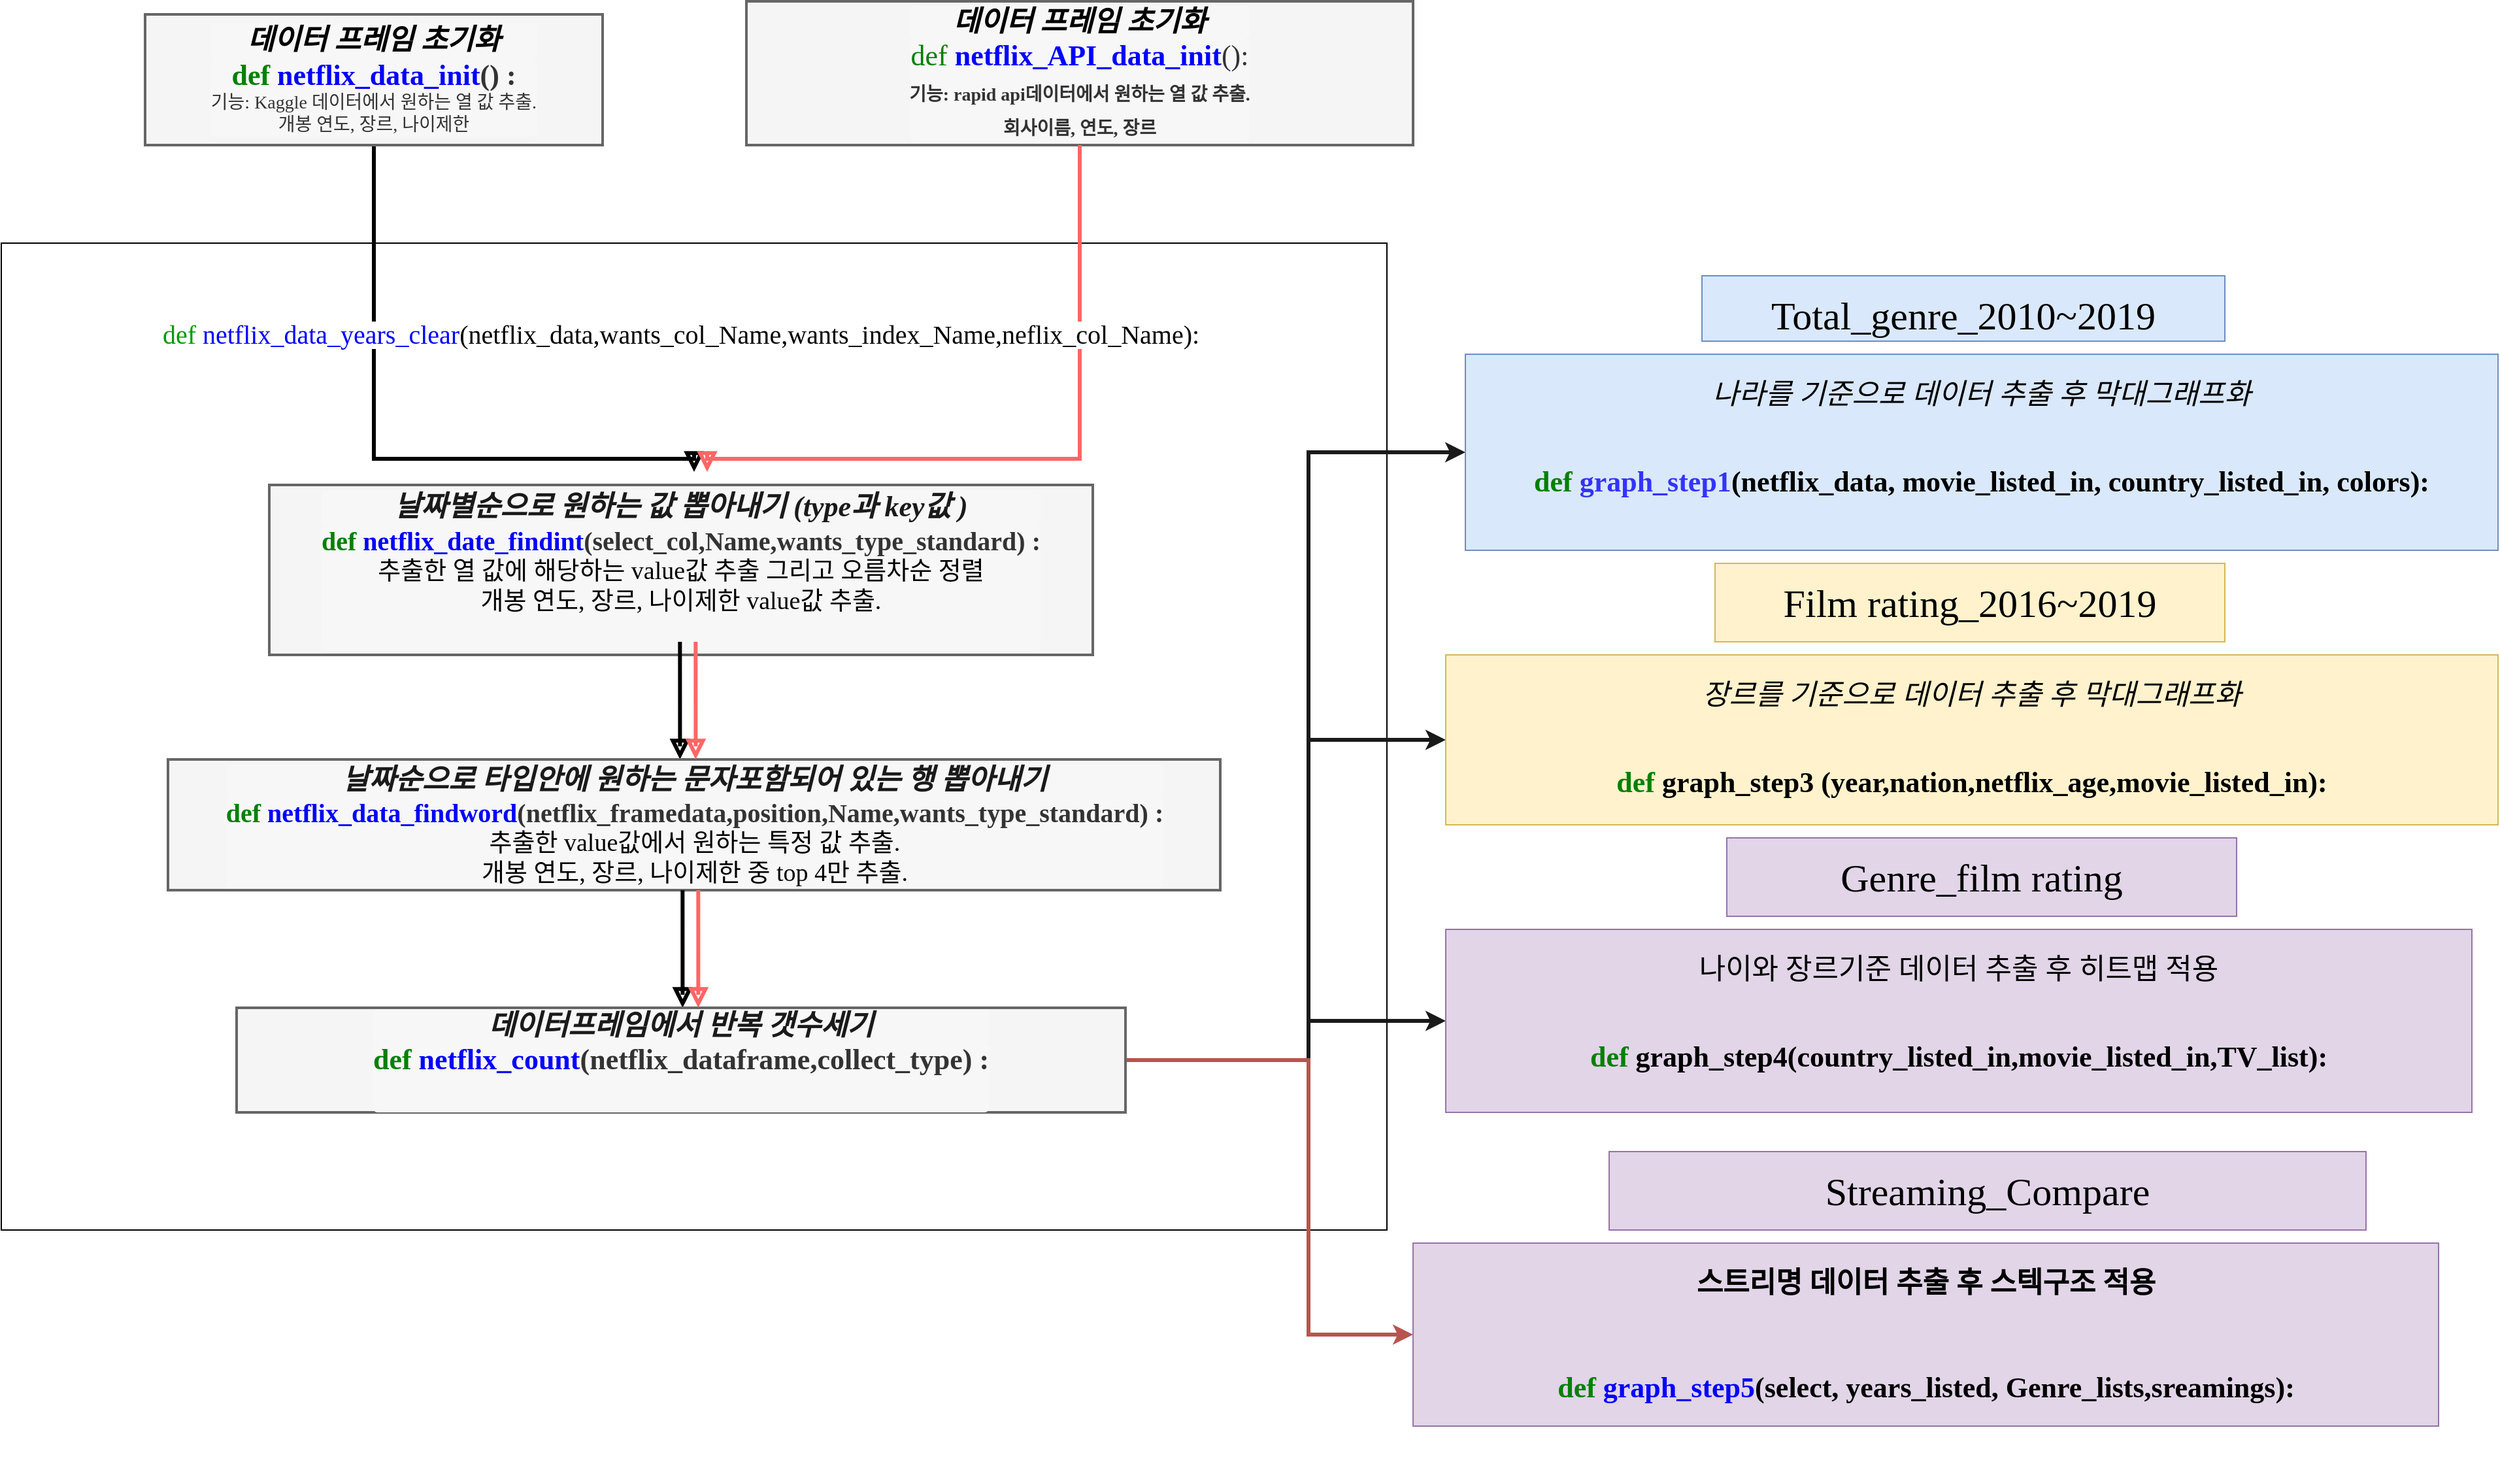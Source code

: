 <mxfile version="13.10.0" type="github">
  <diagram id="C5RBs43oDa-KdzZeNtuy" name="Page-1">
    <mxGraphModel dx="1950" dy="1880" grid="1" gridSize="10" guides="1" tooltips="1" connect="1" arrows="1" fold="1" page="1" pageScale="1" pageWidth="827" pageHeight="1169" math="0" shadow="0">
      <root>
        <mxCell id="WIyWlLk6GJQsqaUBKTNV-0" />
        <mxCell id="WIyWlLk6GJQsqaUBKTNV-1" parent="WIyWlLk6GJQsqaUBKTNV-0" />
        <mxCell id="mw83kt3SS6klAZHMBNV8-18" value="" style="rounded=0;whiteSpace=wrap;html=1;" parent="WIyWlLk6GJQsqaUBKTNV-1" vertex="1">
          <mxGeometry x="110" y="195" width="1060" height="755" as="geometry" />
        </mxCell>
        <mxCell id="WIyWlLk6GJQsqaUBKTNV-2" value="" style="rounded=0;html=1;jettySize=auto;orthogonalLoop=1;fontSize=11;endArrow=block;endFill=0;endSize=8;strokeWidth=3;shadow=0;labelBackgroundColor=none;edgeStyle=orthogonalEdgeStyle;fontFamily=Verdana;" parent="WIyWlLk6GJQsqaUBKTNV-1" source="WIyWlLk6GJQsqaUBKTNV-3" edge="1">
          <mxGeometry relative="1" as="geometry">
            <mxPoint x="640" y="370" as="targetPoint" />
            <Array as="points">
              <mxPoint x="640" y="360" />
            </Array>
          </mxGeometry>
        </mxCell>
        <mxCell id="WIyWlLk6GJQsqaUBKTNV-3" value="&lt;div style=&quot;margin-top: 0px ; margin-bottom: 0px ; padding: 0px ; font-size: 22px ; border-radius: 4px ; line-height: inherit ; word-break: break-all ; overflow-wrap: break-word ; background-color: rgb(247 , 247 , 247) ; border: none&quot;&gt;&lt;font color=&quot;#000000&quot;&gt;&lt;i&gt;데이터 프레임 초기화&lt;/i&gt;&lt;/font&gt;&lt;/div&gt;&lt;div style=&quot;margin-top: 0px ; margin-bottom: 0px ; padding: 0px ; font-size: 22px ; border-radius: 4px ; line-height: inherit ; word-break: break-all ; overflow-wrap: break-word ; background-color: rgb(247 , 247 , 247) ; border: none&quot;&gt;&lt;span class=&quot;c1&quot; style=&quot;margin: 0px ; padding: 0px ; font-style: italic ; font-size: 22px&quot;&gt;&lt;div style=&quot;margin-top: 0px ; margin-bottom: 0px ; padding: 0px ; color: rgb(51 , 51 , 51) ; border-radius: 4px ; line-height: inherit ; word-break: break-all ; overflow-wrap: break-word ; border: none ; font-style: normal ; font-size: 22px&quot;&gt;&lt;span class=&quot;k&quot; style=&quot;margin: 0px ; padding: 0px ; color: green ; font-size: 22px&quot;&gt;def&lt;/span&gt; &lt;span class=&quot;nf&quot; style=&quot;margin: 0px ; padding: 0px ; color: blue ; font-size: 22px&quot;&gt;netflix_data_init&lt;/span&gt;&lt;span class=&quot;p&quot; style=&quot;margin: 0px ; padding: 0px ; font-size: 22px&quot;&gt;()&lt;/span&gt; &lt;span class=&quot;p&quot; style=&quot;margin: 0px ; padding: 0px ; font-size: 22px&quot;&gt;:&lt;/span&gt;&lt;/div&gt;&lt;div style=&quot;color: rgb(51 , 51 , 51) ; margin-top: 0px ; margin-bottom: 0px ; padding: 0px ; border-radius: 4px ; line-height: inherit ; word-break: break-all ; overflow-wrap: break-word ; border: none ; font-style: normal ; font-size: 22px&quot;&gt;&lt;span class=&quot;p&quot; style=&quot;margin: 0px ; padding: 0px ; font-size: 22px&quot;&gt;&lt;div style=&quot;font-weight: normal ; margin-top: 0px ; margin-bottom: 0px ; padding: 0px ; font-size: 14px ; border-radius: 4px ; line-height: inherit ; word-break: break-all ; overflow-wrap: break-word ; border: none&quot;&gt;기능: Kaggle 데이터에서 원하는 열 값 추출.&lt;/div&gt;&lt;div style=&quot;font-weight: normal ; margin-top: 0px ; margin-bottom: 0px ; padding: 0px ; font-size: 14px ; border-radius: 4px ; line-height: inherit ; word-break: break-all ; overflow-wrap: break-word ; border: none&quot;&gt;개봉 연도, 장르, 나이제한&lt;/div&gt;&lt;/span&gt;&lt;/div&gt;&lt;/span&gt;&lt;/div&gt;" style="rounded=1;whiteSpace=wrap;html=1;fontSize=22;glass=0;strokeWidth=2;shadow=0;arcSize=0;fillColor=#f5f5f5;strokeColor=#666666;fontColor=#333333;fontStyle=1;fontFamily=Verdana;" parent="WIyWlLk6GJQsqaUBKTNV-1" vertex="1">
          <mxGeometry x="220" y="20" width="350" height="100" as="geometry" />
        </mxCell>
        <mxCell id="v4P511_lq6QHLKLVtvHj-0" value="&lt;h2 style=&quot;box-sizing: border-box; margin: 0px 0px 30px; padding: 0px; font-weight: normal; line-height: 47.5px; color: rgb(0, 0, 0); font-style: normal; font-stretch: normal; letter-spacing: normal; text-indent: 0px; text-transform: none; word-spacing: 0px; text-decoration: none;&quot;&gt;&lt;font style=&quot;font-size: 30px&quot;&gt;Total_genre_2010~2019&lt;/font&gt;&lt;/h2&gt;" style="text;whiteSpace=wrap;html=1;fillColor=#dae8fc;strokeColor=#6c8ebf;align=center;fontFamily=Verdana;" parent="WIyWlLk6GJQsqaUBKTNV-1" vertex="1">
          <mxGeometry x="1411" y="220" width="400" height="50" as="geometry" />
        </mxCell>
        <mxCell id="v4P511_lq6QHLKLVtvHj-3" value="&lt;div style=&quot;margin-top: 0px ; margin-bottom: 0px ; padding: 0px ; font-size: 22px ; border-radius: 4px ; line-height: inherit ; word-break: break-all ; overflow-wrap: break-word ; background-color: rgb(247 , 247 , 247) ; border: none&quot;&gt;&lt;font color=&quot;#1a1a1a&quot;&gt;&lt;span class=&quot;c1&quot; style=&quot;margin: 0px ; padding: 0px ; font-style: italic ; font-size: 22px&quot;&gt;날짜별순으로 원하는 값 뽑아내기 (type과 key값 )&lt;/span&gt;&lt;br style=&quot;font-size: 22px&quot;&gt;&lt;/font&gt;&lt;/div&gt;&lt;div style=&quot;margin-top: 0px ; margin-bottom: 0px ; padding: 0px ; font-size: 20px ; border-radius: 4px ; line-height: inherit ; word-break: break-all ; overflow-wrap: break-word ; background-color: rgb(247 , 247 , 247) ; border: none&quot;&gt;&lt;div style=&quot;margin-top: 0px ; margin-bottom: 0px ; padding: 0px ; border-radius: 4px ; line-height: inherit ; word-break: break-all ; overflow-wrap: break-word ; border: none&quot;&gt;&lt;span class=&quot;k&quot; style=&quot;margin: 0px ; padding: 0px ; color: green&quot;&gt;def&lt;/span&gt; &lt;span class=&quot;nf&quot; style=&quot;margin: 0px ; padding: 0px ; color: blue&quot;&gt;netflix_date_findint&lt;/span&gt;&lt;span class=&quot;p&quot; style=&quot;margin: 0px ; padding: 0px&quot;&gt;(&lt;/span&gt;&lt;span class=&quot;n&quot; style=&quot;margin: 0px ; padding: 0px&quot;&gt;select_col&lt;/span&gt;&lt;span class=&quot;p&quot; style=&quot;margin: 0px ; padding: 0px&quot;&gt;,&lt;/span&gt;&lt;span class=&quot;n&quot; style=&quot;margin: 0px ; padding: 0px&quot;&gt;Name,wants_type_standard&lt;/span&gt;&lt;span class=&quot;p&quot; style=&quot;margin: 0px ; padding: 0px&quot;&gt;)&lt;/span&gt; &lt;span class=&quot;p&quot; style=&quot;margin: 0px ; padding: 0px&quot;&gt;:&lt;/span&gt;&lt;br style=&quot;font-size: 22px&quot;&gt;&lt;/div&gt;&lt;div style=&quot;margin-top: 0px ; margin-bottom: 0px ; padding: 0px ; border-radius: 4px ; line-height: inherit ; word-break: break-all ; overflow-wrap: break-word ; border: none ; font-size: 22px&quot;&gt;&lt;span class=&quot;p&quot; style=&quot;margin: 0px ; padding: 0px ; font-size: 19px&quot;&gt;&lt;font color=&quot;#000000&quot; style=&quot;font-size: 19px&quot;&gt;&lt;div style=&quot;font-weight: normal ; margin-top: 0px ; margin-bottom: 0px ; padding: 0px ; border-radius: 4px ; line-height: inherit ; word-break: break-all ; overflow-wrap: break-word ; border: none&quot;&gt;&lt;span class=&quot;p&quot; style=&quot;margin: 0px ; padding: 0px&quot;&gt;추출한 열 값에 해당하는 value값 추출 그리고 오름차순 정렬&lt;/span&gt;&lt;/div&gt;&lt;div style=&quot;font-weight: normal ; margin-top: 0px ; margin-bottom: 0px ; padding: 0px ; border-radius: 4px ; line-height: inherit ; word-break: break-all ; overflow-wrap: break-word ; border: none&quot;&gt;&lt;span class=&quot;p&quot; style=&quot;margin: 0px ; padding: 0px&quot;&gt;개봉 연도, 장르, 나이제한 value값 추출.&lt;/span&gt;&lt;/div&gt;&lt;/font&gt;&lt;/span&gt;&lt;/div&gt;&lt;div style=&quot;color: rgb(51 , 51 , 51) ; font-size: 22px&quot;&gt;&lt;span class=&quot;p&quot; style=&quot;margin: 0px ; padding: 0px ; font-size: 22px&quot;&gt;&lt;br style=&quot;font-size: 22px&quot;&gt;&lt;/span&gt;&lt;/div&gt;&lt;/div&gt;" style="rounded=1;whiteSpace=wrap;html=1;fontSize=22;glass=0;strokeWidth=2;shadow=0;arcSize=0&#xa;;fillColor=#f5f5f5;strokeColor=#666666;fontColor=#333333;fontStyle=1;fontFamily=Verdana;" parent="WIyWlLk6GJQsqaUBKTNV-1" vertex="1">
          <mxGeometry x="315" y="380" width="630" height="130" as="geometry" />
        </mxCell>
        <mxCell id="v4P511_lq6QHLKLVtvHj-4" value="" style="rounded=0;html=1;jettySize=auto;orthogonalLoop=1;fontSize=11;endArrow=block;endFill=0;endSize=8;strokeWidth=3;shadow=0;labelBackgroundColor=none;edgeStyle=orthogonalEdgeStyle;fontFamily=Verdana;" parent="WIyWlLk6GJQsqaUBKTNV-1" edge="1">
          <mxGeometry relative="1" as="geometry">
            <mxPoint x="629.17" y="500" as="sourcePoint" />
            <mxPoint x="629.17" y="590" as="targetPoint" />
            <Array as="points">
              <mxPoint x="629.17" y="580" />
            </Array>
          </mxGeometry>
        </mxCell>
        <mxCell id="v4P511_lq6QHLKLVtvHj-5" value="&lt;div style=&quot;margin-top: 0px ; margin-bottom: 0px ; padding: 0px ; font-size: 22px ; border-radius: 4px ; line-height: inherit ; word-break: break-all ; overflow-wrap: break-word ; background-color: rgb(247 , 247 , 247) ; border: none&quot;&gt;&lt;span class=&quot;c1&quot; style=&quot;margin: 0px ; padding: 0px ; font-style: italic ; font-size: 22px&quot;&gt;&lt;font color=&quot;#1a1a1a&quot;&gt;날짜순으로 타입안에 원하는 문자포함되어 있는 행 뽑아내기&lt;/font&gt;&lt;/span&gt;&lt;br style=&quot;font-size: 22px&quot;&gt;&lt;/div&gt;&lt;div style=&quot;margin-top: 0px ; margin-bottom: 0px ; padding: 0px ; font-size: 20px ; border-radius: 4px ; line-height: inherit ; word-break: break-all ; overflow-wrap: break-word ; background-color: rgb(247 , 247 , 247) ; border: none&quot;&gt;&lt;div style=&quot;color: rgb(51 , 51 , 51) ; margin-top: 0px ; margin-bottom: 0px ; padding: 0px ; border-radius: 4px ; line-height: inherit ; word-break: break-all ; overflow-wrap: break-word ; border: none&quot;&gt;&lt;span class=&quot;k&quot; style=&quot;margin: 0px ; padding: 0px ; color: green&quot;&gt;def&lt;/span&gt; &lt;span class=&quot;nf&quot; style=&quot;margin: 0px ; padding: 0px ; color: blue&quot;&gt;netflix_data_findword&lt;/span&gt;&lt;span class=&quot;p&quot; style=&quot;margin: 0px ; padding: 0px&quot;&gt;(&lt;/span&gt;&lt;span class=&quot;n&quot; style=&quot;margin: 0px ; padding: 0px&quot;&gt;netflix_framedata&lt;/span&gt;&lt;span class=&quot;p&quot; style=&quot;margin: 0px ; padding: 0px&quot;&gt;,&lt;/span&gt;&lt;span class=&quot;n&quot; style=&quot;margin: 0px ; padding: 0px&quot;&gt;position&lt;/span&gt;&lt;span class=&quot;p&quot; style=&quot;margin: 0px ; padding: 0px&quot;&gt;,&lt;/span&gt;&lt;span class=&quot;n&quot; style=&quot;margin: 0px ; padding: 0px&quot;&gt;Name,wants_type_standard&lt;/span&gt;&lt;span class=&quot;p&quot; style=&quot;margin: 0px ; padding: 0px&quot;&gt;)&lt;/span&gt; &lt;span class=&quot;p&quot; style=&quot;margin: 0px ; padding: 0px&quot;&gt;:&lt;/span&gt;&lt;br style=&quot;font-size: 22px&quot;&gt;&lt;/div&gt;&lt;div style=&quot;font-size: 22px&quot;&gt;&lt;span class=&quot;p&quot; style=&quot;margin: 0px ; padding: 0px ; font-size: 22px&quot;&gt;&lt;div style=&quot;font-weight: normal ; margin-top: 0px ; margin-bottom: 0px ; padding: 0px ; font-size: 19px ; border-radius: 4px ; line-height: inherit ; word-break: break-all ; overflow-wrap: break-word ; border: none&quot;&gt;&lt;font color=&quot;#000000&quot; style=&quot;font-size: 19px&quot;&gt;&lt;div style=&quot;margin-top: 0px ; margin-bottom: 0px ; padding: 0px ; border-radius: 4px ; line-height: inherit ; word-break: break-all ; overflow-wrap: break-word ; border: none&quot;&gt;추출한 value값에서 원하는 특정 값 추출. &lt;/div&gt;&lt;div style=&quot;margin-top: 0px ; margin-bottom: 0px ; padding: 0px ; border-radius: 4px ; line-height: inherit ; word-break: break-all ; overflow-wrap: break-word ; border: none&quot;&gt;개봉 연도, 장르, 나이제한 중 top 4만 추출. &lt;/div&gt;&lt;/font&gt;&lt;/div&gt;&lt;/span&gt;&lt;/div&gt;&lt;/div&gt;" style="rounded=1;whiteSpace=wrap;html=1;fontSize=22;glass=0;strokeWidth=2;shadow=0;arcSize=0;fillColor=#f5f5f5;strokeColor=#666666;fontColor=#333333;fontStyle=1;fontFamily=Verdana;" parent="WIyWlLk6GJQsqaUBKTNV-1" vertex="1">
          <mxGeometry x="237.5" y="590" width="805" height="100" as="geometry" />
        </mxCell>
        <mxCell id="v4P511_lq6QHLKLVtvHj-6" value="" style="rounded=0;html=1;jettySize=auto;orthogonalLoop=1;fontSize=11;endArrow=block;endFill=0;endSize=8;strokeWidth=3;shadow=0;labelBackgroundColor=none;edgeStyle=orthogonalEdgeStyle;fontFamily=Verdana;" parent="WIyWlLk6GJQsqaUBKTNV-1" edge="1">
          <mxGeometry relative="1" as="geometry">
            <mxPoint x="631.17" y="690" as="sourcePoint" />
            <mxPoint x="631.17" y="780" as="targetPoint" />
            <Array as="points">
              <mxPoint x="631.17" y="770" />
            </Array>
          </mxGeometry>
        </mxCell>
        <mxCell id="hbJDEx1IGWLHkMpEqQxU-16" style="edgeStyle=orthogonalEdgeStyle;rounded=0;orthogonalLoop=1;jettySize=auto;html=1;entryX=0;entryY=0.5;entryDx=0;entryDy=0;strokeWidth=3;strokeColor=#1A1A1A;fontFamily=Verdana;" parent="WIyWlLk6GJQsqaUBKTNV-1" source="v4P511_lq6QHLKLVtvHj-7" target="hbJDEx1IGWLHkMpEqQxU-2" edge="1">
          <mxGeometry relative="1" as="geometry">
            <Array as="points">
              <mxPoint x="1110" y="820" />
              <mxPoint x="1110" y="355" />
            </Array>
          </mxGeometry>
        </mxCell>
        <mxCell id="hbJDEx1IGWLHkMpEqQxU-17" style="edgeStyle=orthogonalEdgeStyle;rounded=0;orthogonalLoop=1;jettySize=auto;html=1;entryX=0;entryY=0.5;entryDx=0;entryDy=0;strokeColor=#1A1A1A;strokeWidth=3;fontFamily=Verdana;" parent="WIyWlLk6GJQsqaUBKTNV-1" source="v4P511_lq6QHLKLVtvHj-7" target="hbJDEx1IGWLHkMpEqQxU-3" edge="1">
          <mxGeometry relative="1" as="geometry">
            <Array as="points">
              <mxPoint x="1110" y="820" />
              <mxPoint x="1110" y="575" />
            </Array>
          </mxGeometry>
        </mxCell>
        <mxCell id="hbJDEx1IGWLHkMpEqQxU-18" style="edgeStyle=orthogonalEdgeStyle;rounded=0;orthogonalLoop=1;jettySize=auto;html=1;strokeColor=#1A1A1A;strokeWidth=3;fontFamily=Verdana;" parent="WIyWlLk6GJQsqaUBKTNV-1" source="v4P511_lq6QHLKLVtvHj-7" target="hbJDEx1IGWLHkMpEqQxU-8" edge="1">
          <mxGeometry relative="1" as="geometry">
            <Array as="points">
              <mxPoint x="1110" y="820" />
              <mxPoint x="1110" y="790" />
            </Array>
          </mxGeometry>
        </mxCell>
        <mxCell id="hbJDEx1IGWLHkMpEqQxU-22" style="edgeStyle=orthogonalEdgeStyle;rounded=0;orthogonalLoop=1;jettySize=auto;html=1;entryX=0;entryY=0.5;entryDx=0;entryDy=0;strokeColor=#b85450;strokeWidth=3;fillColor=#f8cecc;fontFamily=Verdana;" parent="WIyWlLk6GJQsqaUBKTNV-1" source="v4P511_lq6QHLKLVtvHj-7" target="hbJDEx1IGWLHkMpEqQxU-21" edge="1">
          <mxGeometry relative="1" as="geometry">
            <Array as="points">
              <mxPoint x="1110" y="820" />
              <mxPoint x="1110" y="1030" />
            </Array>
          </mxGeometry>
        </mxCell>
        <mxCell id="v4P511_lq6QHLKLVtvHj-7" value="&lt;div style=&quot;margin-top: 0px ; margin-bottom: 0px ; padding: 0px ; font-size: 22px ; border-radius: 4px ; line-height: inherit ; word-break: break-all ; overflow-wrap: break-word ; background-color: rgb(247 , 247 , 247) ; border: none&quot;&gt;&lt;font color=&quot;#1a1a1a&quot;&gt;&lt;span class=&quot;c1&quot; style=&quot;margin: 0px ; padding: 0px ; font-style: italic ; font-size: 22px&quot;&gt;데이터프레임에서 반복 갯수세기&lt;/span&gt;&lt;br style=&quot;font-size: 22px&quot;&gt;&lt;/font&gt;&lt;/div&gt;&lt;div style=&quot;margin-top: 0px ; margin-bottom: 0px ; padding: 0px ; font-size: 22px ; border-radius: 4px ; line-height: inherit ; word-break: break-all ; overflow-wrap: break-word ; background-color: rgb(247 , 247 , 247) ; border: none&quot;&gt;&lt;div style=&quot;margin-top: 0px ; margin-bottom: 0px ; padding: 0px ; border-radius: 4px ; line-height: inherit ; word-break: break-all ; overflow-wrap: break-word ; border: none ; font-size: 22px&quot;&gt;&lt;span class=&quot;k&quot; style=&quot;margin: 0px ; padding: 0px ; color: green ; font-size: 22px&quot;&gt;def&lt;/span&gt; &lt;span class=&quot;nf&quot; style=&quot;margin: 0px ; padding: 0px ; color: blue ; font-size: 22px&quot;&gt;netflix_count&lt;/span&gt;&lt;span class=&quot;p&quot; style=&quot;margin: 0px ; padding: 0px ; font-size: 22px&quot;&gt;(&lt;/span&gt;&lt;span class=&quot;n&quot; style=&quot;margin: 0px ; padding: 0px ; font-size: 22px&quot;&gt;netflix_dataframe&lt;/span&gt;&lt;span class=&quot;p&quot; style=&quot;margin: 0px ; padding: 0px ; font-size: 22px&quot;&gt;,&lt;/span&gt;&lt;span class=&quot;n&quot; style=&quot;margin: 0px ; padding: 0px ; font-size: 22px&quot;&gt;collect_type&lt;/span&gt;&lt;span class=&quot;p&quot; style=&quot;margin: 0px ; padding: 0px ; font-size: 22px&quot;&gt;)&lt;/span&gt; &lt;span class=&quot;p&quot; style=&quot;margin: 0px ; padding: 0px ; font-size: 22px&quot;&gt;:&lt;/span&gt;&lt;br style=&quot;font-size: 22px&quot;&gt;&lt;/div&gt;&lt;div style=&quot;color: rgb(51 , 51 , 51) ; font-size: 22px&quot;&gt;&lt;span class=&quot;p&quot; style=&quot;margin: 0px ; padding: 0px ; font-size: 22px&quot;&gt;&lt;br style=&quot;font-size: 22px&quot;&gt;&lt;/span&gt;&lt;/div&gt;&lt;/div&gt;" style="rounded=1;whiteSpace=wrap;html=1;fontSize=22;glass=0;strokeWidth=2;shadow=0;arcSize=0;fillColor=#f5f5f5;strokeColor=#666666;fontColor=#333333;fontStyle=1;fontFamily=Verdana;" parent="WIyWlLk6GJQsqaUBKTNV-1" vertex="1">
          <mxGeometry x="290" y="780" width="680" height="80" as="geometry" />
        </mxCell>
        <mxCell id="hbJDEx1IGWLHkMpEqQxU-2" value="&lt;h2 style=&quot;box-sizing: border-box ; margin: 0px 0px 30px ; padding: 0px ; font-weight: normal ; line-height: 47.5px ; font-size: 22px ; font-stretch: normal&quot;&gt;&lt;i&gt;나라를 기준으로 데이터 추출 후 막대그래프화&lt;/i&gt;&lt;/h2&gt;&lt;div&gt;&lt;font style=&quot;font-size: 22px&quot;&gt;&lt;b&gt;&lt;span style=&quot;color: green&quot;&gt;def&lt;/span&gt;&amp;nbsp;&lt;font color=&quot;#3333ff&quot;&gt;graph_step1&lt;/font&gt;(netflix_data, movie_listed_in, country_listed_in, colors):&lt;/b&gt;&lt;/font&gt;&lt;/div&gt;" style="text;whiteSpace=wrap;html=1;fillColor=#dae8fc;strokeColor=#6c8ebf;align=center;fontFamily=Verdana;" parent="WIyWlLk6GJQsqaUBKTNV-1" vertex="1">
          <mxGeometry x="1230" y="280" width="790" height="150" as="geometry" />
        </mxCell>
        <mxCell id="hbJDEx1IGWLHkMpEqQxU-3" value="&lt;h2 style=&quot;box-sizing: border-box ; margin: 0px 0px 30px ; padding: 0px ; font-weight: normal ; line-height: 47.5px ; font-size: 22px ; font-stretch: normal&quot;&gt;&lt;i&gt;장르를 기준으로 데이터 추출 후 막대그래프화&lt;/i&gt;&lt;/h2&gt;&lt;div&gt;&lt;b style=&quot;font-size: 22px&quot;&gt;&lt;span style=&quot;color: green&quot;&gt;def&lt;/span&gt;&amp;nbsp;&lt;/b&gt;&lt;b style=&quot;font-size: 22px&quot;&gt;&lt;font&gt;graph_step3&lt;/font&gt;&lt;/b&gt;&lt;b style=&quot;font-size: 22px&quot;&gt;&amp;nbsp;(year,nation,netflix_age,movie_listed_in):&lt;/b&gt;&lt;i&gt;&lt;br&gt;&lt;/i&gt;&lt;/div&gt;" style="text;whiteSpace=wrap;html=1;fillColor=#fff2cc;strokeColor=#d6b656;align=center;fontFamily=Verdana;" parent="WIyWlLk6GJQsqaUBKTNV-1" vertex="1">
          <mxGeometry x="1215" y="510" width="805" height="130" as="geometry" />
        </mxCell>
        <mxCell id="hbJDEx1IGWLHkMpEqQxU-4" value="&lt;h2 style=&quot;box-sizing: border-box; margin: 0px 0px 30px; padding: 0px; font-weight: normal; line-height: 47.5px; color: rgb(0, 0, 0); font-style: normal; font-stretch: normal; letter-spacing: normal; text-indent: 0px; text-transform: none; word-spacing: 0px; text-decoration: none;&quot;&gt;&lt;font style=&quot;font-size: 30px&quot;&gt;Film rating_2016~2019&lt;/font&gt;&lt;/h2&gt;" style="text;whiteSpace=wrap;html=1;fillColor=#fff2cc;strokeColor=#d6b656;align=center;fontFamily=Verdana;" parent="WIyWlLk6GJQsqaUBKTNV-1" vertex="1">
          <mxGeometry x="1421" y="440" width="390" height="60" as="geometry" />
        </mxCell>
        <mxCell id="hbJDEx1IGWLHkMpEqQxU-5" value="&lt;h2 style=&quot;box-sizing: border-box; margin: 0px 0px 30px; padding: 0px; font-weight: normal; line-height: 47.5px; color: rgb(0, 0, 0); font-style: normal; font-stretch: normal; letter-spacing: normal; text-indent: 0px; text-transform: none; word-spacing: 0px; text-decoration: none;&quot;&gt;&lt;span style=&quot;font-size: 30px&quot;&gt;Genre_film rating&lt;/span&gt;&lt;/h2&gt;" style="text;whiteSpace=wrap;html=1;fillColor=#e1d5e7;strokeColor=#9673a6;align=center;fontFamily=Verdana;" parent="WIyWlLk6GJQsqaUBKTNV-1" vertex="1">
          <mxGeometry x="1430" y="650" width="390" height="60" as="geometry" />
        </mxCell>
        <mxCell id="hbJDEx1IGWLHkMpEqQxU-6" style="edgeStyle=orthogonalEdgeStyle;rounded=0;orthogonalLoop=1;jettySize=auto;html=1;exitX=0.5;exitY=1;exitDx=0;exitDy=0;fontFamily=Verdana;" parent="WIyWlLk6GJQsqaUBKTNV-1" source="hbJDEx1IGWLHkMpEqQxU-3" target="hbJDEx1IGWLHkMpEqQxU-3" edge="1">
          <mxGeometry relative="1" as="geometry" />
        </mxCell>
        <mxCell id="hbJDEx1IGWLHkMpEqQxU-8" value="&lt;h2 style=&quot;box-sizing: border-box ; margin: 0px 0px 30px ; padding: 0px ; font-weight: normal ; line-height: 47.5px ; color: rgb(0 , 0 , 0) ; font-style: normal ; font-stretch: normal ; letter-spacing: normal ; text-indent: 0px ; text-transform: none ; word-spacing: 0px ; text-decoration: none ; font-size: 22px&quot;&gt;나이와 장르기준 데이터 추출 후 히트맵 적용&lt;/h2&gt;&lt;b&gt;&lt;span style=&quot;font-size: 22px&quot;&gt;&lt;span style=&quot;color: green&quot;&gt;def&amp;nbsp;&lt;/span&gt;&lt;/span&gt;&lt;/b&gt;&lt;b style=&quot;font-size: 22px&quot;&gt;&lt;font&gt;graph_step4(country_listed_in,movie_listed_in,TV_list)&lt;/font&gt;&lt;/b&gt;&lt;b&gt;&lt;span style=&quot;font-size: 22px&quot;&gt;:&lt;/span&gt;&lt;span style=&quot;font-size: 22px&quot;&gt;&lt;span style=&quot;color: green&quot;&gt;&lt;br&gt;&lt;/span&gt;&lt;/span&gt;&lt;/b&gt;&lt;div&gt;&lt;br&gt;&lt;/div&gt;" style="text;whiteSpace=wrap;html=1;fillColor=#e1d5e7;strokeColor=#9673a6;align=center;fontFamily=Verdana;" parent="WIyWlLk6GJQsqaUBKTNV-1" vertex="1">
          <mxGeometry x="1215" y="720" width="785" height="140" as="geometry" />
        </mxCell>
        <mxCell id="hbJDEx1IGWLHkMpEqQxU-10" value="&lt;div style=&quot;margin-top: 0px ; margin-bottom: 0px ; padding: 0px ; font-size: 22px ; border-radius: 4px ; line-height: inherit ; word-break: break-all ; overflow-wrap: break-word ; background-color: rgb(247 , 247 , 247) ; border: none&quot;&gt;&lt;font color=&quot;#000000&quot;&gt;&lt;i&gt;데이터 프레임 초기화&lt;/i&gt;&lt;/font&gt;&lt;/div&gt;&lt;div style=&quot;margin-top: 0px ; margin-bottom: 0px ; padding: 0px ; border-radius: 4px ; line-height: inherit ; word-break: break-all ; overflow-wrap: break-word ; background-color: rgb(247 , 247 , 247) ; border: none&quot;&gt;&lt;span class=&quot;c1&quot; style=&quot;margin: 0px ; padding: 0px ; font-style: italic&quot;&gt;&lt;div style=&quot;margin-top: 0px ; margin-bottom: 0px ; padding: 0px ; color: rgb(51 , 51 , 51) ; border-radius: 4px ; line-height: inherit ; word-break: break-all ; overflow-wrap: break-word ; border: none ; font-style: normal&quot;&gt;&lt;div style=&quot;font-size: 22px ; margin-top: 0px ; margin-bottom: 0px ; padding: 0px ; border-radius: 4px ; line-height: inherit ; word-break: break-all ; overflow-wrap: break-word ; border: none&quot;&gt;&lt;span class=&quot;k&quot; style=&quot;font-weight: normal ; margin: 0px ; padding: 0px ; color: green&quot;&gt;def&lt;/span&gt;&lt;span style=&quot;font-weight: normal&quot;&gt; &lt;/span&gt;&lt;span class=&quot;nf&quot; style=&quot;margin: 0px ; padding: 0px ; color: blue&quot;&gt;netflix_API_data_init&lt;/span&gt;&lt;span class=&quot;p&quot; style=&quot;font-weight: normal ; margin: 0px ; padding: 0px&quot;&gt;():&lt;/span&gt;&lt;span style=&quot;font-weight: normal&quot;&gt;&lt;br&gt;&lt;/span&gt;&lt;/div&gt;&lt;div&gt;&lt;span class=&quot;p&quot; style=&quot;margin: 0px ; padding: 0px&quot;&gt;&lt;font style=&quot;font-size: 14px&quot;&gt;기능: rapid api데이터에서 원하는 열 값 추출.&lt;/font&gt;&lt;/span&gt;&lt;/div&gt;&lt;div&gt;&lt;span class=&quot;p&quot; style=&quot;margin: 0px ; padding: 0px&quot;&gt;&lt;font style=&quot;font-size: 14px&quot;&gt;회사이름, 연도, 장르&lt;/font&gt;&lt;/span&gt;&lt;/div&gt;&lt;/div&gt;&lt;/span&gt;&lt;/div&gt;" style="rounded=1;whiteSpace=wrap;html=1;fontSize=22;glass=0;strokeWidth=2;shadow=0;arcSize=0;fillColor=#f5f5f5;strokeColor=#666666;fontStyle=1;fontColor=#333333;fontFamily=Verdana;" parent="WIyWlLk6GJQsqaUBKTNV-1" vertex="1">
          <mxGeometry x="680" y="10" width="510" height="110" as="geometry" />
        </mxCell>
        <mxCell id="hbJDEx1IGWLHkMpEqQxU-11" value="" style="rounded=0;html=1;jettySize=auto;orthogonalLoop=1;fontSize=11;endArrow=block;endFill=0;endSize=8;strokeWidth=3;shadow=0;labelBackgroundColor=none;edgeStyle=orthogonalEdgeStyle;exitX=0.5;exitY=1;exitDx=0;exitDy=0;strokeColor=#FF6666;fontFamily=Verdana;" parent="WIyWlLk6GJQsqaUBKTNV-1" source="hbJDEx1IGWLHkMpEqQxU-10" edge="1">
          <mxGeometry relative="1" as="geometry">
            <mxPoint x="650" y="370" as="targetPoint" />
            <Array as="points">
              <mxPoint x="935" y="360" />
              <mxPoint x="650" y="360" />
            </Array>
            <mxPoint x="405" y="300" as="sourcePoint" />
          </mxGeometry>
        </mxCell>
        <mxCell id="hbJDEx1IGWLHkMpEqQxU-13" value="" style="rounded=0;html=1;jettySize=auto;orthogonalLoop=1;fontSize=11;endArrow=block;endFill=0;endSize=8;strokeWidth=3;shadow=0;labelBackgroundColor=none;edgeStyle=orthogonalEdgeStyle;strokeColor=#FF6666;fontFamily=Verdana;" parent="WIyWlLk6GJQsqaUBKTNV-1" edge="1">
          <mxGeometry relative="1" as="geometry">
            <mxPoint x="641.17" y="500" as="sourcePoint" />
            <mxPoint x="641.17" y="590" as="targetPoint" />
            <Array as="points">
              <mxPoint x="641.17" y="580" />
            </Array>
          </mxGeometry>
        </mxCell>
        <mxCell id="hbJDEx1IGWLHkMpEqQxU-15" value="" style="rounded=0;html=1;jettySize=auto;orthogonalLoop=1;fontSize=11;endArrow=block;endFill=0;endSize=8;strokeWidth=3;shadow=0;labelBackgroundColor=none;edgeStyle=orthogonalEdgeStyle;fillColor=#f8cecc;strokeColor=#FF6666;fontFamily=Verdana;" parent="WIyWlLk6GJQsqaUBKTNV-1" edge="1">
          <mxGeometry relative="1" as="geometry">
            <mxPoint x="643.17" y="690" as="sourcePoint" />
            <mxPoint x="643.17" y="780" as="targetPoint" />
            <Array as="points">
              <mxPoint x="643.17" y="770" />
            </Array>
          </mxGeometry>
        </mxCell>
        <mxCell id="hbJDEx1IGWLHkMpEqQxU-19" value="&lt;h2 style=&quot;box-sizing: border-box; margin: 0px 0px 30px; padding: 0px; font-weight: normal; line-height: 47.5px; color: rgb(0, 0, 0); font-style: normal; font-stretch: normal; letter-spacing: normal; text-indent: 0px; text-transform: none; word-spacing: 0px; text-decoration: none;&quot;&gt;&lt;span style=&quot;font-size: 30px&quot;&gt;Streaming_Compare&lt;/span&gt;&lt;/h2&gt;" style="text;whiteSpace=wrap;html=1;fillColor=#e1d5e7;strokeColor=#9673a6;align=center;fontFamily=Verdana;" parent="WIyWlLk6GJQsqaUBKTNV-1" vertex="1">
          <mxGeometry x="1340" y="890" width="579" height="60" as="geometry" />
        </mxCell>
        <mxCell id="hbJDEx1IGWLHkMpEqQxU-21" value="&lt;h2 style=&quot;box-sizing: border-box ; margin: 0px 0px 30px ; padding: 0px ; line-height: 47.5px ; font-style: normal ; font-stretch: normal ; letter-spacing: normal ; text-indent: 0px ; text-transform: none ; word-spacing: 0px ; text-decoration: none&quot;&gt;&lt;font color=&quot;#000000&quot;&gt;&lt;span style=&quot;font-size: 22px&quot;&gt;스트리명 데이터 추출 후 스텍구조 적용&lt;/span&gt;&lt;/font&gt;&lt;/h2&gt;&lt;h2 style=&quot;box-sizing: border-box ; margin: 0px 0px 30px ; padding: 0px ; font-weight: normal ; line-height: 47.5px ; font-style: normal ; font-stretch: normal ; letter-spacing: normal ; text-indent: 0px ; text-transform: none ; word-spacing: 0px ; text-decoration: none&quot;&gt;&lt;b style=&quot;color: rgb(0 , 0 , 0) ; font-size: 12px&quot;&gt;&lt;span style=&quot;font-size: 22px&quot;&gt;&lt;span style=&quot;color: green ; line-height: 146%&quot;&gt;def&amp;nbsp;&lt;/span&gt;&lt;/span&gt;&lt;/b&gt;&lt;b style=&quot;font-size: 22px&quot;&gt;&lt;font color=&quot;#0000ff&quot;&gt;graph_step5&lt;/font&gt;&lt;/b&gt;&lt;font color=&quot;#000000&quot;&gt;&lt;b style=&quot;font-size: 12px&quot;&gt;&lt;span style=&quot;font-size: 22px&quot;&gt;&lt;font&gt;(select, years_list&lt;/font&gt;&lt;/span&gt;&lt;/b&gt;&lt;b style=&quot;font-size: 12px&quot;&gt;&lt;span style=&quot;font-size: 22px&quot;&gt;&lt;font&gt;ed, Genre_lists,sreamings)&lt;/font&gt;&lt;span&gt;:&lt;/span&gt;&lt;/span&gt;&lt;/b&gt;&lt;/font&gt;&lt;/h2&gt;" style="text;whiteSpace=wrap;html=1;fillColor=#e1d5e7;strokeColor=#9673a6;align=center;fontFamily=Verdana;spacing=2;" parent="WIyWlLk6GJQsqaUBKTNV-1" vertex="1">
          <mxGeometry x="1190" y="960" width="784.5" height="140" as="geometry" />
        </mxCell>
        <mxCell id="mw83kt3SS6klAZHMBNV8-19" value="&lt;p style=&quot;text-align: right ; background-color: rgb(255 , 255 , 255) ; font-size: 20px ; line-height: 105%&quot;&gt;&lt;span style=&quot;font-size: 20px&quot;&gt;&lt;font color=&quot;#009900&quot;&gt;def&lt;/font&gt;&lt;/span&gt;&lt;font color=&quot;#000000&quot;&gt;&amp;nbsp;&lt;/font&gt;&lt;span style=&quot;font-size: 20px&quot;&gt;&lt;font color=&quot;#0000ff&quot;&gt;netflix_data_years_clear&lt;/font&gt;&lt;/span&gt;&lt;font color=&quot;#000000&quot;&gt;&lt;font&gt;(&lt;/font&gt;&lt;font&gt;&lt;span style=&quot;font-size: 20px&quot;&gt;netflix_data&lt;/span&gt;&lt;font&gt;,&lt;/font&gt;&lt;span style=&quot;font-size: 20px&quot;&gt;wants_col_Name&lt;/span&gt;&lt;font&gt;,&lt;/font&gt;&lt;span style=&quot;font-size: 20px&quot;&gt;wants_index_Name&lt;/span&gt;&lt;font&gt;,&lt;/font&gt;&lt;span style=&quot;font-size: 20px&quot;&gt;neflix_col_Name&lt;/span&gt;&lt;/font&gt;&lt;font&gt;):&lt;/font&gt;&lt;/font&gt;&lt;/p&gt;" style="text;html=1;strokeColor=none;fillColor=none;align=center;verticalAlign=middle;whiteSpace=wrap;rounded=0;fontSize=20;fontFamily=Verdana;" parent="WIyWlLk6GJQsqaUBKTNV-1" vertex="1">
          <mxGeometry x="300" y="210" width="660" height="110" as="geometry" />
        </mxCell>
      </root>
    </mxGraphModel>
  </diagram>
</mxfile>
